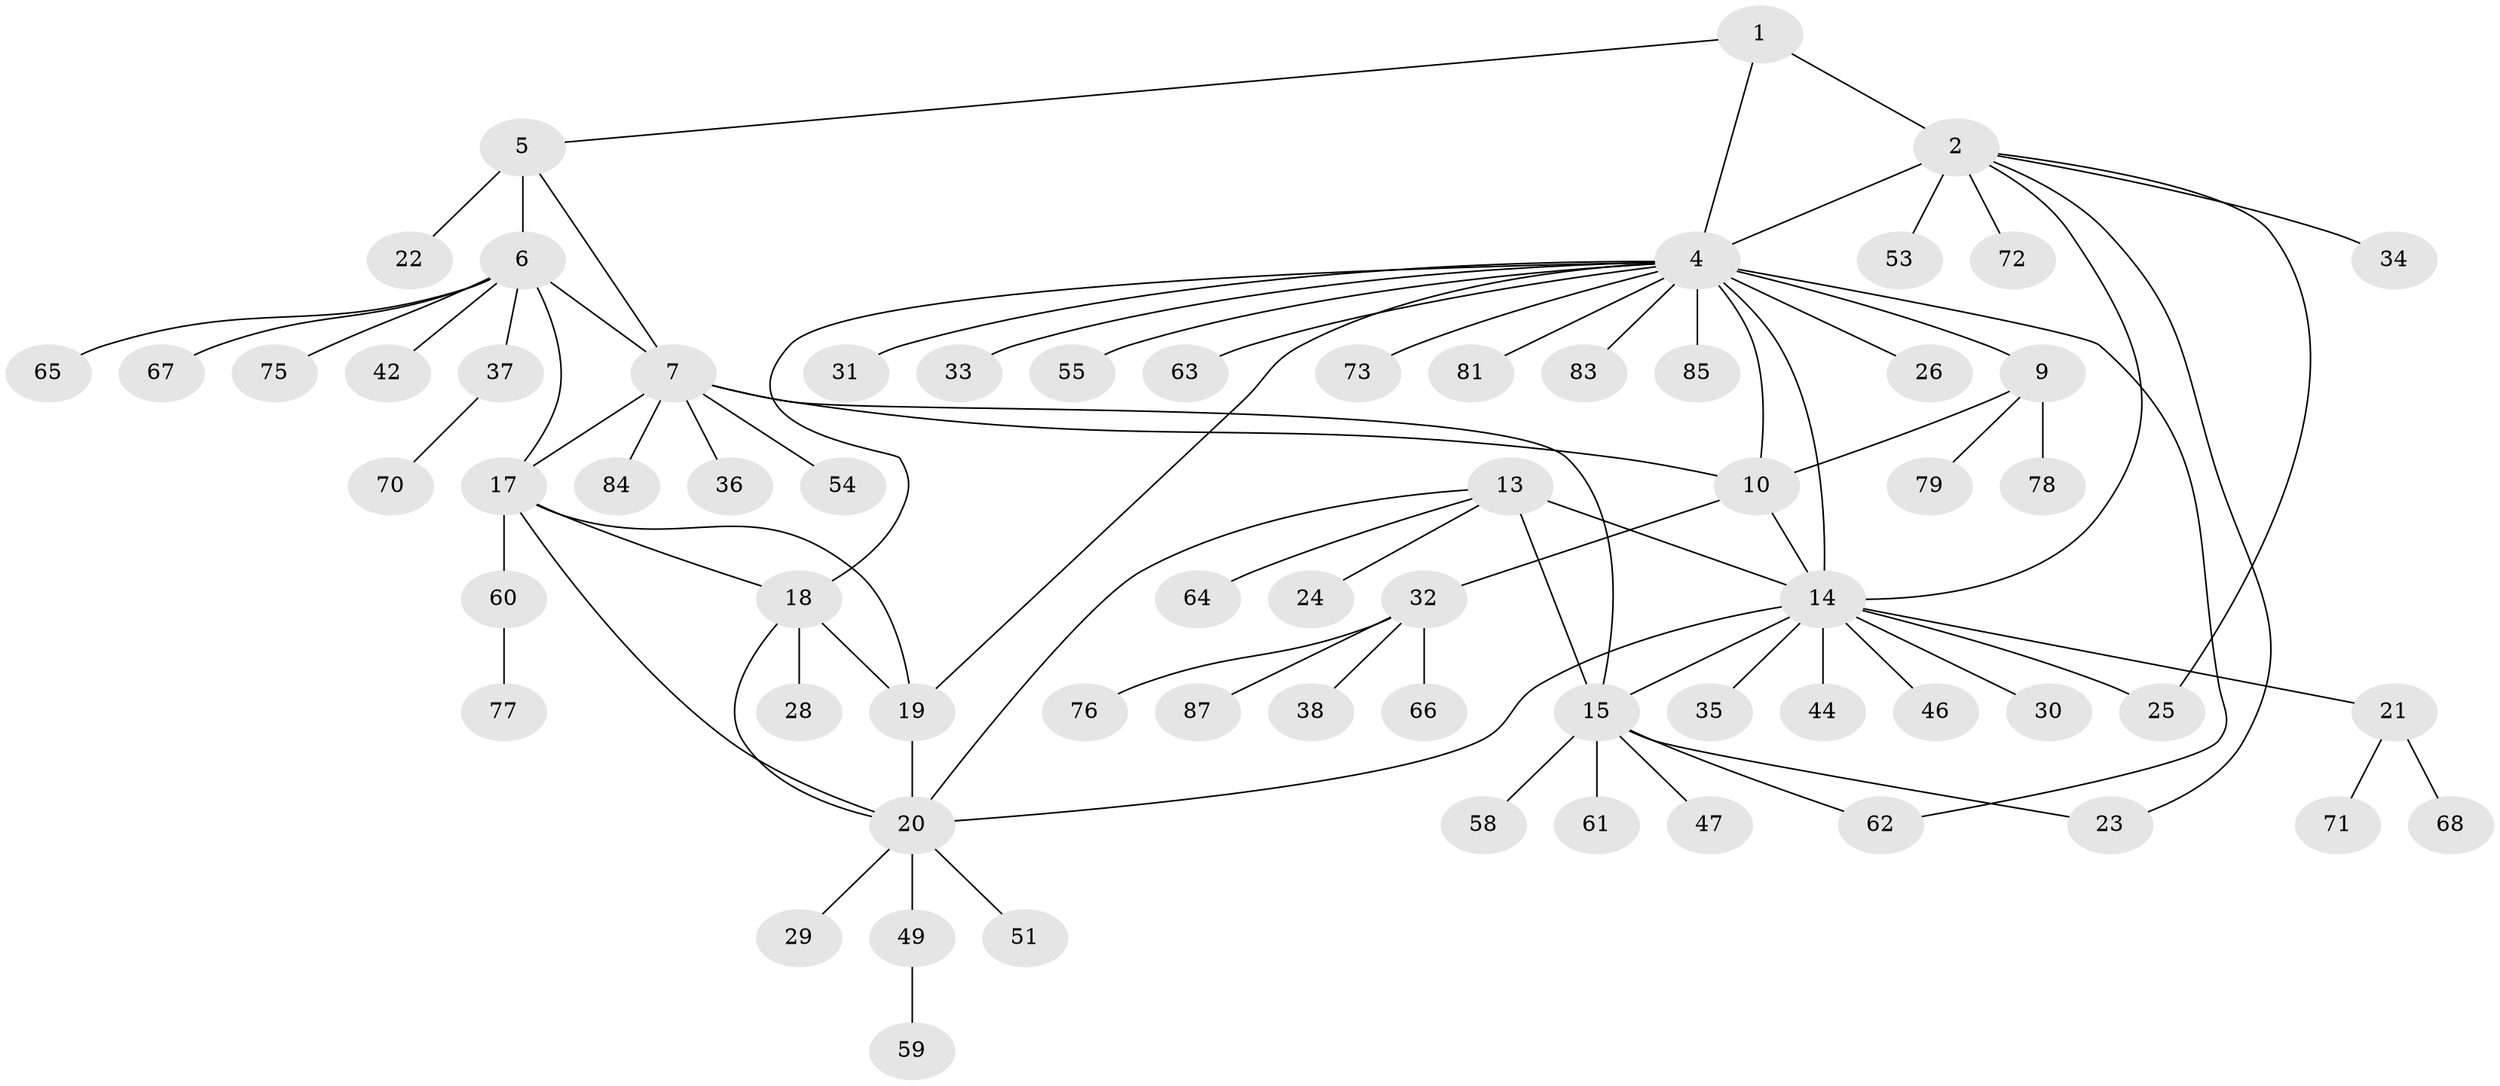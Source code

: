 // original degree distribution, {5: 0.08045977011494253, 7: 0.022988505747126436, 9: 0.022988505747126436, 10: 0.011494252873563218, 3: 0.06896551724137931, 12: 0.011494252873563218, 6: 0.04597701149425287, 13: 0.011494252873563218, 8: 0.011494252873563218, 1: 0.5747126436781609, 2: 0.13793103448275862}
// Generated by graph-tools (version 1.1) at 2025/11/02/27/25 16:11:29]
// undirected, 66 vertices, 84 edges
graph export_dot {
graph [start="1"]
  node [color=gray90,style=filled];
  1 [super="+43"];
  2 [super="+3"];
  4 [super="+11"];
  5;
  6 [super="+8"];
  7 [super="+52"];
  9 [super="+48"];
  10 [super="+12"];
  13 [super="+16"];
  14 [super="+57"];
  15 [super="+39"];
  17 [super="+86"];
  18;
  19 [super="+56"];
  20 [super="+27"];
  21 [super="+45"];
  22;
  23 [super="+82"];
  24;
  25;
  26;
  28;
  29;
  30;
  31;
  32 [super="+41"];
  33;
  34 [super="+69"];
  35;
  36;
  37 [super="+40"];
  38;
  42;
  44;
  46;
  47;
  49 [super="+50"];
  51 [super="+74"];
  53;
  54;
  55;
  58;
  59;
  60;
  61;
  62;
  63;
  64;
  65 [super="+80"];
  66;
  67;
  68;
  70;
  71;
  72;
  73;
  75;
  76;
  77;
  78;
  79;
  81;
  83;
  84;
  85;
  87;
  1 -- 2 [weight=2];
  1 -- 4;
  1 -- 5;
  2 -- 4 [weight=2];
  2 -- 14;
  2 -- 25;
  2 -- 34;
  2 -- 53;
  2 -- 23;
  2 -- 72;
  4 -- 18;
  4 -- 31;
  4 -- 33;
  4 -- 62;
  4 -- 14;
  4 -- 9;
  4 -- 10 [weight=2];
  4 -- 73;
  4 -- 81;
  4 -- 19;
  4 -- 83;
  4 -- 85;
  4 -- 55;
  4 -- 26;
  4 -- 63;
  5 -- 6 [weight=2];
  5 -- 7;
  5 -- 22;
  6 -- 7 [weight=2];
  6 -- 42;
  6 -- 67;
  6 -- 65;
  6 -- 17;
  6 -- 37;
  6 -- 75;
  7 -- 15;
  7 -- 36;
  7 -- 54;
  7 -- 84;
  7 -- 10;
  7 -- 17;
  9 -- 10 [weight=2];
  9 -- 79;
  9 -- 78;
  10 -- 32;
  10 -- 14;
  13 -- 14 [weight=2];
  13 -- 15 [weight=2];
  13 -- 64;
  13 -- 20;
  13 -- 24;
  14 -- 15;
  14 -- 21;
  14 -- 25;
  14 -- 30;
  14 -- 35;
  14 -- 44;
  14 -- 46;
  14 -- 20;
  15 -- 23;
  15 -- 58;
  15 -- 61;
  15 -- 62;
  15 -- 47;
  17 -- 18;
  17 -- 19;
  17 -- 20;
  17 -- 60;
  18 -- 19;
  18 -- 20;
  18 -- 28;
  19 -- 20;
  20 -- 29;
  20 -- 49;
  20 -- 51;
  21 -- 71;
  21 -- 68;
  32 -- 38;
  32 -- 66;
  32 -- 76;
  32 -- 87;
  37 -- 70;
  49 -- 59;
  60 -- 77;
}
